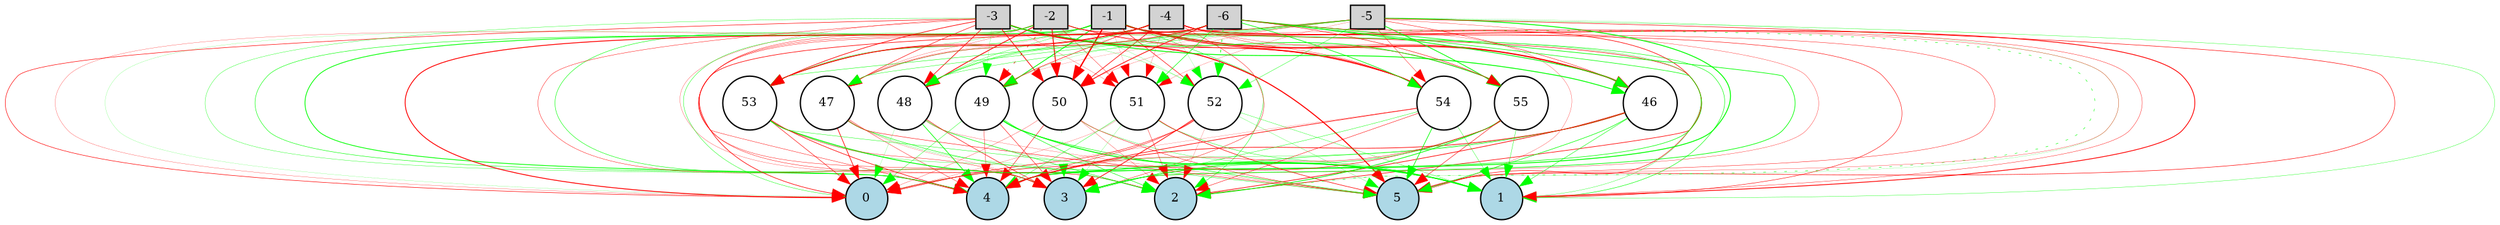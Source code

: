 digraph {
	node [fontsize=9 height=0.2 shape=circle width=0.2]
	-1 [fillcolor=lightgray shape=box style=filled]
	-2 [fillcolor=lightgray shape=box style=filled]
	-3 [fillcolor=lightgray shape=box style=filled]
	-4 [fillcolor=lightgray shape=box style=filled]
	-5 [fillcolor=lightgray shape=box style=filled]
	-6 [fillcolor=lightgray shape=box style=filled]
	0 [fillcolor=lightblue style=filled]
	1 [fillcolor=lightblue style=filled]
	2 [fillcolor=lightblue style=filled]
	3 [fillcolor=lightblue style=filled]
	4 [fillcolor=lightblue style=filled]
	5 [fillcolor=lightblue style=filled]
	46 [fillcolor=white style=filled]
	47 [fillcolor=white style=filled]
	48 [fillcolor=white style=filled]
	49 [fillcolor=white style=filled]
	50 [fillcolor=white style=filled]
	51 [fillcolor=white style=filled]
	52 [fillcolor=white style=filled]
	53 [fillcolor=white style=filled]
	54 [fillcolor=white style=filled]
	55 [fillcolor=white style=filled]
	-1 -> 46 [color=red penwidth=0.9330241907087627 style=solid]
	-1 -> 47 [color=red penwidth=0.10452929967693271 style=solid]
	-1 -> 48 [color=green penwidth=0.21521923071658294 style=solid]
	-1 -> 49 [color=green penwidth=0.5935591790047414 style=solid]
	-1 -> 50 [color=red penwidth=1.0211816866167618 style=solid]
	-1 -> 51 [color=red penwidth=0.10615425067147635 style=solid]
	-1 -> 52 [color=red penwidth=0.3909227690330773 style=solid]
	-1 -> 53 [color=green penwidth=0.3353593613678574 style=solid]
	-1 -> 54 [color=red penwidth=0.6509742032201548 style=solid]
	-1 -> 55 [color=green penwidth=0.16119986469114606 style=solid]
	-2 -> 46 [color=red penwidth=0.29415279115547727 style=solid]
	-2 -> 47 [color=red penwidth=0.1563177488151783 style=solid]
	-2 -> 48 [color=red penwidth=0.6013776215822686 style=solid]
	-2 -> 49 [color=red penwidth=0.42706605288292643 style=dotted]
	-2 -> 50 [color=red penwidth=0.6804313684979952 style=solid]
	-2 -> 51 [color=red penwidth=0.2378227381112934 style=solid]
	-2 -> 52 [color=green penwidth=0.12073132780755516 style=solid]
	-2 -> 53 [color=green penwidth=0.15222339922210865 style=solid]
	-2 -> 54 [color=red penwidth=0.2472401614828773 style=solid]
	-2 -> 55 [color=red penwidth=0.16481766550994476 style=solid]
	-3 -> 46 [color=green penwidth=0.6550044180204052 style=solid]
	-3 -> 47 [color=red penwidth=0.37171811044639536 style=solid]
	-3 -> 48 [color=red penwidth=0.4686617395159214 style=solid]
	-3 -> 49 [color=green penwidth=0.12550812139143505 style=solid]
	-3 -> 50 [color=red penwidth=0.5388244405218043 style=solid]
	-3 -> 51 [color=red penwidth=0.1528291265611282 style=solid]
	-3 -> 52 [color=green penwidth=0.15293539985891663 style=solid]
	-3 -> 53 [color=red penwidth=0.47785532153410526 style=solid]
	-3 -> 54 [color=red penwidth=0.40226859592786 style=solid]
	-3 -> 55 [color=green penwidth=0.502835724201172 style=solid]
	-4 -> 46 [color=red penwidth=0.12103609667974415 style=solid]
	-4 -> 47 [color=red penwidth=0.3669665629175217 style=solid]
	-4 -> 48 [color=green penwidth=0.35257166470790047 style=solid]
	-4 -> 49 [color=red penwidth=0.3617073699101083 style=solid]
	-4 -> 50 [color=red penwidth=0.4595341415554267 style=solid]
	-4 -> 51 [color=red penwidth=0.1413847944994359 style=solid]
	-4 -> 52 [color=green penwidth=0.10659905405062174 style=solid]
	-4 -> 53 [color=red penwidth=0.5250086747220091 style=solid]
	-4 -> 54 [color=red penwidth=0.23542861081896063 style=solid]
	-4 -> 55 [color=red penwidth=0.10457292987124873 style=solid]
	-5 -> 46 [color=red penwidth=0.2958804729501222 style=solid]
	-5 -> 47 [color=green penwidth=0.26429185106000097 style=solid]
	-5 -> 48 [color=green penwidth=0.25200537328806627 style=solid]
	-5 -> 49 [color=red penwidth=0.1020874159434809 style=solid]
	-5 -> 50 [color=red penwidth=0.14329518003499792 style=solid]
	-5 -> 51 [color=red penwidth=0.13808230491447307 style=solid]
	-5 -> 52 [color=green penwidth=0.2519959178132677 style=solid]
	-5 -> 53 [color=green penwidth=0.2954915724353744 style=solid]
	-5 -> 54 [color=red penwidth=0.2436948798283948 style=solid]
	-5 -> 55 [color=green penwidth=0.5796110611315729 style=solid]
	-6 -> 46 [color=green penwidth=0.5554817772678231 style=solid]
	-6 -> 47 [color=green penwidth=0.11234683337731856 style=solid]
	-6 -> 48 [color=green penwidth=0.21476619053760482 style=solid]
	-6 -> 49 [color=green penwidth=0.10387121765666224 style=solid]
	-6 -> 50 [color=red penwidth=0.546976647178315 style=solid]
	-6 -> 51 [color=green penwidth=0.3952672023959741 style=solid]
	-6 -> 52 [color=green penwidth=0.47963038186496687 style=dotted]
	-6 -> 53 [color=red penwidth=0.4360279198111162 style=solid]
	-6 -> 54 [color=green penwidth=0.468528490689578 style=solid]
	-6 -> 55 [color=red penwidth=0.3406860282993289 style=solid]
	46 -> 0 [color=green penwidth=0.19019543635725478 style=solid]
	46 -> 1 [color=green penwidth=0.32062123641270723 style=solid]
	46 -> 2 [color=red penwidth=0.48114291089937544 style=solid]
	46 -> 3 [color=green penwidth=0.3591098513707991 style=solid]
	46 -> 4 [color=red penwidth=0.47364537019958053 style=solid]
	46 -> 5 [color=green penwidth=0.40883021195598457 style=solid]
	47 -> 0 [color=red penwidth=0.48206809501888115 style=solid]
	47 -> 1 [color=green penwidth=0.35597222602692746 style=solid]
	47 -> 2 [color=green penwidth=0.15784299111046868 style=solid]
	47 -> 3 [color=red penwidth=0.1381665608854858 style=solid]
	47 -> 4 [color=red penwidth=0.25071488447541157 style=solid]
	47 -> 5 [color=red penwidth=0.31616947401392137 style=solid]
	48 -> 0 [color=green penwidth=0.11579800229699147 style=solid]
	48 -> 1 [color=green penwidth=0.11995308682170765 style=solid]
	48 -> 2 [color=green penwidth=0.3297959427400391 style=solid]
	48 -> 3 [color=red penwidth=0.37661875956265656 style=solid]
	48 -> 4 [color=green penwidth=0.4991491792796484 style=solid]
	48 -> 5 [color=red penwidth=0.1518917453149578 style=solid]
	49 -> 0 [color=green penwidth=0.2431513527166838 style=solid]
	49 -> 1 [color=green penwidth=0.7303532919073153 style=solid]
	49 -> 2 [color=green penwidth=0.3732168706373399 style=solid]
	49 -> 3 [color=red penwidth=0.3243291561808096 style=solid]
	49 -> 4 [color=red penwidth=0.2559356624468652 style=solid]
	49 -> 5 [color=green penwidth=0.37927406615245585 style=solid]
	50 -> 0 [color=red penwidth=0.18028401710793585 style=solid]
	50 -> 1 [color=green penwidth=0.21015968173844596 style=solid]
	50 -> 2 [color=red penwidth=0.1820686186270102 style=solid]
	50 -> 3 [color=green penwidth=0.10622912177188143 style=dotted]
	50 -> 4 [color=red penwidth=0.33422496989116773 style=solid]
	50 -> 5 [color=red penwidth=0.2855558645089501 style=solid]
	51 -> 0 [color=red penwidth=0.13760141764162387 style=solid]
	51 -> 1 [color=green penwidth=0.2713905580130852 style=solid]
	51 -> 2 [color=red penwidth=0.25375477495738985 style=solid]
	51 -> 3 [color=green penwidth=0.13254145107572457 style=solid]
	51 -> 4 [color=green penwidth=0.247558876547994 style=solid]
	51 -> 5 [color=red penwidth=0.4078457737283725 style=solid]
	52 -> 0 [color=red penwidth=0.3397399050063086 style=solid]
	52 -> 1 [color=green penwidth=0.22042730743189037 style=solid]
	52 -> 2 [color=red penwidth=0.12340560720505951 style=solid]
	52 -> 3 [color=red penwidth=0.5211457648355046 style=solid]
	52 -> 4 [color=red penwidth=0.32269426679604823 style=solid]
	52 -> 5 [color=green penwidth=0.1635372371259784 style=solid]
	53 -> 0 [color=red penwidth=0.3523120569130723 style=solid]
	53 -> 1 [color=green penwidth=0.6378398070837862 style=solid]
	53 -> 2 [color=green penwidth=0.2078861325137824 style=solid]
	53 -> 3 [color=red penwidth=0.24373559091919966 style=solid]
	53 -> 4 [color=red penwidth=0.4357829961103521 style=solid]
	53 -> 5 [color=green penwidth=0.2641731805720253 style=solid]
	54 -> 0 [color=red penwidth=0.1198571144626979 style=solid]
	54 -> 1 [color=green penwidth=0.23046307826153145 style=solid]
	54 -> 2 [color=red penwidth=0.3016092073457773 style=solid]
	54 -> 3 [color=green penwidth=0.263066153024928 style=solid]
	54 -> 4 [color=red penwidth=0.4686266806863374 style=solid]
	54 -> 5 [color=green penwidth=0.4886458271276396 style=solid]
	55 -> 0 [color=red penwidth=0.3684011350145565 style=solid]
	55 -> 1 [color=green penwidth=0.259780326344967 style=solid]
	55 -> 2 [color=green penwidth=0.5250980370701617 style=solid]
	55 -> 3 [color=green penwidth=0.33216928389490985 style=solid]
	55 -> 4 [color=red penwidth=0.27304467375160635 style=solid]
	55 -> 5 [color=red penwidth=0.33571479335161764 style=solid]
	-1 -> 0 [color=green penwidth=0.10355401560278972 style=solid]
	-1 -> 1 [color=green penwidth=0.35263245582102964 style=solid]
	-1 -> 2 [color=green penwidth=0.2991488737898804 style=solid]
	-1 -> 3 [color=red penwidth=0.2521456576635527 style=solid]
	-1 -> 4 [color=green penwidth=0.5736926965590452 style=solid]
	-1 -> 5 [color=red penwidth=0.3768799328051764 style=solid]
	-2 -> 0 [color=red penwidth=0.15822951629348975 style=solid]
	-2 -> 1 [color=red penwidth=0.3318299503927975 style=solid]
	-2 -> 2 [color=red penwidth=0.2646819991210029 style=solid]
	-2 -> 3 [color=green penwidth=0.33305878933745015 style=solid]
	-2 -> 4 [color=green penwidth=0.33580325347508133 style=solid]
	-2 -> 5 [color=red penwidth=0.17031049804065534 style=solid]
	-3 -> 0 [color=red penwidth=0.3747123357824059 style=solid]
	-3 -> 1 [color=green penwidth=0.2082161359282681 style=solid]
	-3 -> 2 [color=red penwidth=0.16918716346430618 style=solid]
	-3 -> 3 [color=red penwidth=0.2646793362175848 style=solid]
	-3 -> 4 [color=green penwidth=0.2192206597289833 style=solid]
	-3 -> 5 [color=red penwidth=0.7899579845712413 style=solid]
	-4 -> 0 [color=green penwidth=0.27033031803759466 style=solid]
	-4 -> 1 [color=red penwidth=0.5995934396936167 style=solid]
	-4 -> 2 [color=red penwidth=0.4378815914400286 style=solid]
	-4 -> 3 [color=red penwidth=0.26988853609937735 style=solid]
	-4 -> 4 [color=red penwidth=0.26281413524198316 style=solid]
	-4 -> 5 [color=red penwidth=0.26330497227561667 style=solid]
	-5 -> 0 [color=red penwidth=0.43869351008127877 style=solid]
	-5 -> 1 [color=green penwidth=0.22185059557599965 style=solid]
	-5 -> 2 [color=green penwidth=0.10410060917229699 style=solid]
	-5 -> 3 [color=red penwidth=0.20380859339934682 style=solid]
	-5 -> 4 [color=green penwidth=0.6784670926440681 style=solid]
	-5 -> 5 [color=red penwidth=0.36639495009267986 style=solid]
	-6 -> 0 [color=red penwidth=0.6458377085833462 style=solid]
	-6 -> 1 [color=red penwidth=0.24229918152716287 style=solid]
	-6 -> 2 [color=green penwidth=0.3314160746640092 style=dotted]
	-6 -> 3 [color=green penwidth=0.47079124548231854 style=solid]
	-6 -> 4 [color=green penwidth=0.407558967397158 style=solid]
	-6 -> 5 [color=red penwidth=0.193097589028128 style=solid]
}
